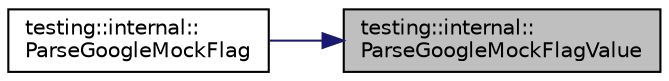 digraph "testing::internal::ParseGoogleMockFlagValue"
{
 // LATEX_PDF_SIZE
  bgcolor="transparent";
  edge [fontname="Helvetica",fontsize="10",labelfontname="Helvetica",labelfontsize="10"];
  node [fontname="Helvetica",fontsize="10",shape=record];
  rankdir="RL";
  Node1 [label="testing::internal::\lParseGoogleMockFlagValue",height=0.2,width=0.4,color="black", fillcolor="grey75", style="filled", fontcolor="black",tooltip=" "];
  Node1 -> Node2 [dir="back",color="midnightblue",fontsize="10",style="solid",fontname="Helvetica"];
  Node2 [label="testing::internal::\lParseGoogleMockFlag",height=0.2,width=0.4,color="black",URL="$namespacetesting_1_1internal.html#ac92af14d6768e445e1d89eeea2dcbe45",tooltip=" "];
}
